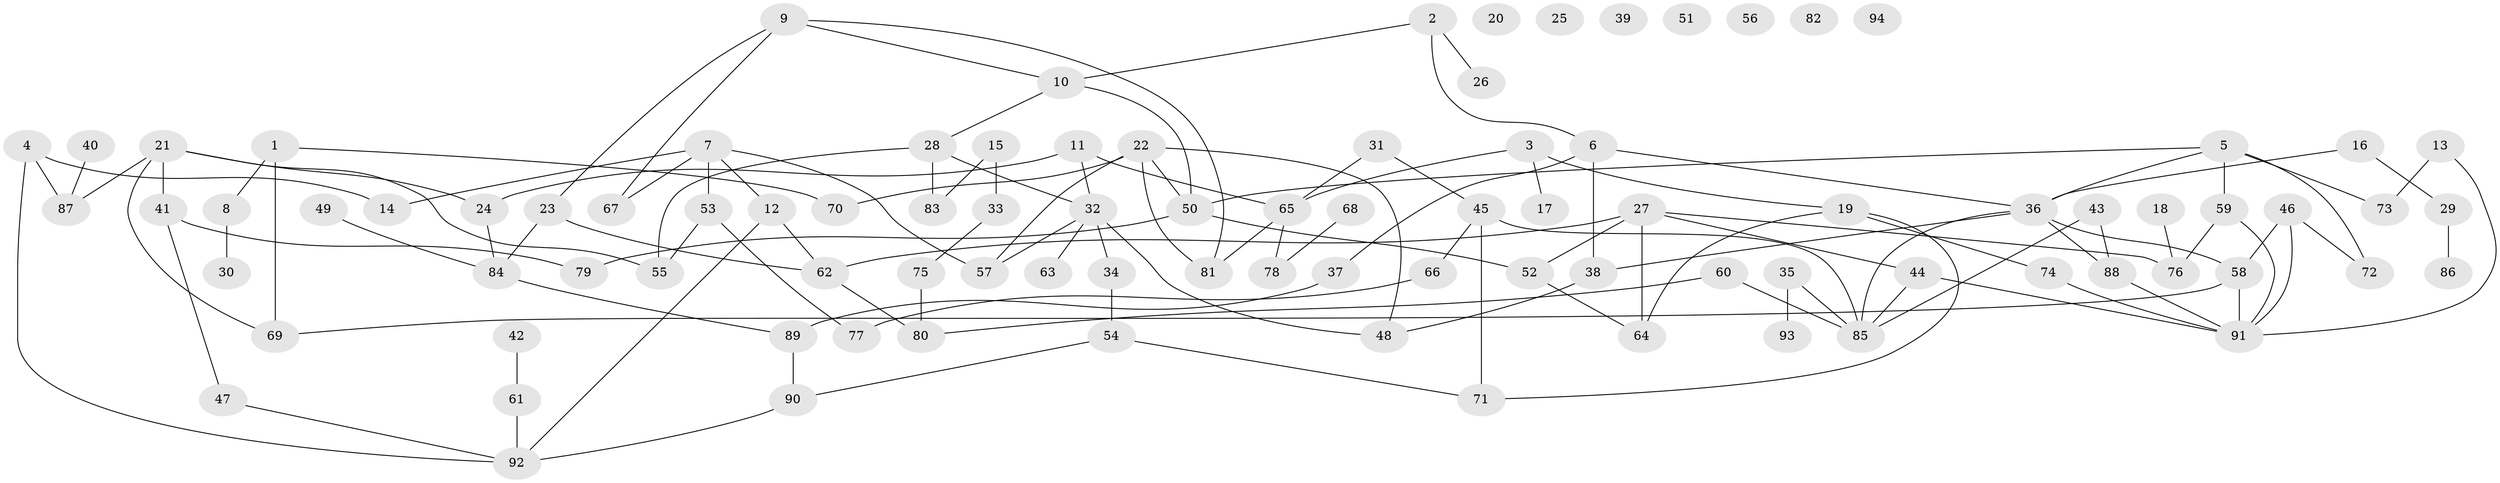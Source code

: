 // Generated by graph-tools (version 1.1) at 2025/25/03/09/25 03:25:23]
// undirected, 94 vertices, 126 edges
graph export_dot {
graph [start="1"]
  node [color=gray90,style=filled];
  1;
  2;
  3;
  4;
  5;
  6;
  7;
  8;
  9;
  10;
  11;
  12;
  13;
  14;
  15;
  16;
  17;
  18;
  19;
  20;
  21;
  22;
  23;
  24;
  25;
  26;
  27;
  28;
  29;
  30;
  31;
  32;
  33;
  34;
  35;
  36;
  37;
  38;
  39;
  40;
  41;
  42;
  43;
  44;
  45;
  46;
  47;
  48;
  49;
  50;
  51;
  52;
  53;
  54;
  55;
  56;
  57;
  58;
  59;
  60;
  61;
  62;
  63;
  64;
  65;
  66;
  67;
  68;
  69;
  70;
  71;
  72;
  73;
  74;
  75;
  76;
  77;
  78;
  79;
  80;
  81;
  82;
  83;
  84;
  85;
  86;
  87;
  88;
  89;
  90;
  91;
  92;
  93;
  94;
  1 -- 8;
  1 -- 69;
  1 -- 70;
  2 -- 6;
  2 -- 10;
  2 -- 26;
  3 -- 17;
  3 -- 19;
  3 -- 65;
  4 -- 14;
  4 -- 87;
  4 -- 92;
  5 -- 36;
  5 -- 50;
  5 -- 59;
  5 -- 72;
  5 -- 73;
  6 -- 36;
  6 -- 37;
  6 -- 38;
  7 -- 12;
  7 -- 14;
  7 -- 53;
  7 -- 57;
  7 -- 67;
  8 -- 30;
  9 -- 10;
  9 -- 23;
  9 -- 67;
  9 -- 81;
  10 -- 28;
  10 -- 50;
  11 -- 24;
  11 -- 32;
  11 -- 65;
  12 -- 62;
  12 -- 92;
  13 -- 73;
  13 -- 91;
  15 -- 33;
  15 -- 83;
  16 -- 29;
  16 -- 36;
  18 -- 76;
  19 -- 64;
  19 -- 71;
  19 -- 74;
  21 -- 24;
  21 -- 41;
  21 -- 55;
  21 -- 69;
  21 -- 87;
  22 -- 48;
  22 -- 50;
  22 -- 57;
  22 -- 70;
  22 -- 81;
  23 -- 62;
  23 -- 84;
  24 -- 84;
  27 -- 44;
  27 -- 52;
  27 -- 62;
  27 -- 64;
  27 -- 76;
  28 -- 32;
  28 -- 55;
  28 -- 83;
  29 -- 86;
  31 -- 45;
  31 -- 65;
  32 -- 34;
  32 -- 48;
  32 -- 57;
  32 -- 63;
  33 -- 75;
  34 -- 54;
  35 -- 85;
  35 -- 93;
  36 -- 38;
  36 -- 58;
  36 -- 85;
  36 -- 88;
  37 -- 89;
  38 -- 48;
  40 -- 87;
  41 -- 47;
  41 -- 79;
  42 -- 61;
  43 -- 85;
  43 -- 88;
  44 -- 85;
  44 -- 91;
  45 -- 66;
  45 -- 71;
  45 -- 85;
  46 -- 58;
  46 -- 72;
  46 -- 91;
  47 -- 92;
  49 -- 84;
  50 -- 52;
  50 -- 79;
  52 -- 64;
  53 -- 55;
  53 -- 77;
  54 -- 71;
  54 -- 90;
  58 -- 69;
  58 -- 91;
  59 -- 76;
  59 -- 91;
  60 -- 80;
  60 -- 85;
  61 -- 92;
  62 -- 80;
  65 -- 78;
  65 -- 81;
  66 -- 77;
  68 -- 78;
  74 -- 91;
  75 -- 80;
  84 -- 89;
  88 -- 91;
  89 -- 90;
  90 -- 92;
}
